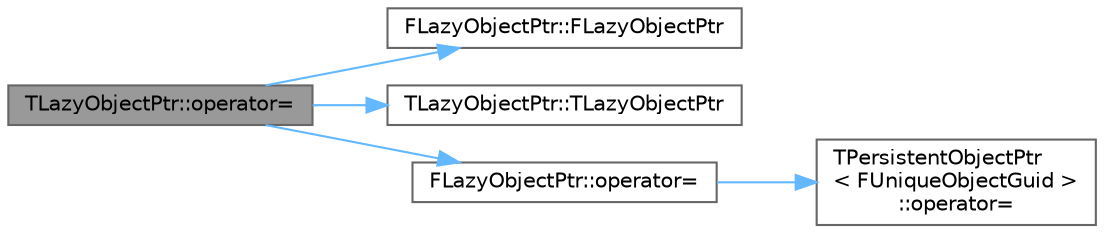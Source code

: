 digraph "TLazyObjectPtr::operator="
{
 // INTERACTIVE_SVG=YES
 // LATEX_PDF_SIZE
  bgcolor="transparent";
  edge [fontname=Helvetica,fontsize=10,labelfontname=Helvetica,labelfontsize=10];
  node [fontname=Helvetica,fontsize=10,shape=box,height=0.2,width=0.4];
  rankdir="LR";
  Node1 [id="Node000001",label="TLazyObjectPtr::operator=",height=0.2,width=0.4,color="gray40", fillcolor="grey60", style="filled", fontcolor="black",tooltip="Assign from another lazy pointer with implicit upcasting allowed."];
  Node1 -> Node2 [id="edge1_Node000001_Node000002",color="steelblue1",style="solid",tooltip=" "];
  Node2 [id="Node000002",label="FLazyObjectPtr::FLazyObjectPtr",height=0.2,width=0.4,color="grey40", fillcolor="white", style="filled",URL="$d2/db5/structFLazyObjectPtr.html#aad02172fe690d25833c388da3e1155f2",tooltip="Default constructor, sets to null."];
  Node1 -> Node3 [id="edge2_Node000001_Node000003",color="steelblue1",style="solid",tooltip=" "];
  Node3 [id="Node000003",label="TLazyObjectPtr::TLazyObjectPtr",height=0.2,width=0.4,color="grey40", fillcolor="white", style="filled",URL="$d5/d73/structTLazyObjectPtr.html#a5726e80ccf35f55d3d54d23c2bf6166f",tooltip=" "];
  Node1 -> Node4 [id="edge3_Node000001_Node000004",color="steelblue1",style="solid",tooltip=" "];
  Node4 [id="Node000004",label="FLazyObjectPtr::operator=",height=0.2,width=0.4,color="grey40", fillcolor="white", style="filled",URL="$d2/db5/structFLazyObjectPtr.html#ab49ba958174b20d3d76278ea7aa9b6fe",tooltip="Copy from an object already in memory."];
  Node4 -> Node5 [id="edge4_Node000004_Node000005",color="steelblue1",style="solid",tooltip=" "];
  Node5 [id="Node000005",label="TPersistentObjectPtr\l\< FUniqueObjectGuid \>\l::operator=",height=0.2,width=0.4,color="grey40", fillcolor="white", style="filled",URL="$d5/dce/structTPersistentObjectPtr.html#a3b89eb6a4056f523c4fcb45477939776",tooltip=" "];
}
